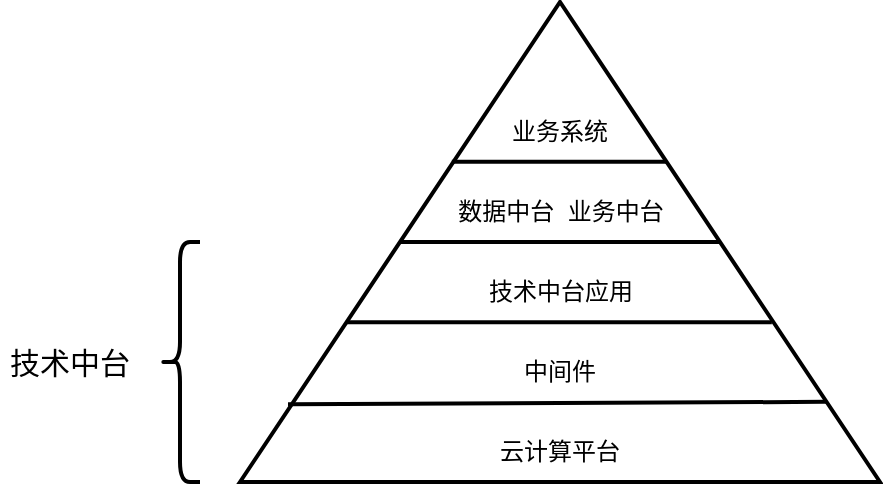 <mxfile version="13.11.0" type="github">
  <diagram id="7Whu8R5TSbu-gAP8xF7O" name="Page-1">
    <mxGraphModel dx="782" dy="657" grid="1" gridSize="10" guides="1" tooltips="1" connect="1" arrows="1" fold="1" page="1" pageScale="1" pageWidth="827" pageHeight="1169" math="0" shadow="0">
      <root>
        <mxCell id="0" />
        <mxCell id="1" parent="0" />
        <mxCell id="jz9K1NaLNDFQdl0c5jU6-1" value="" style="verticalLabelPosition=bottom;verticalAlign=top;html=1;shape=mxgraph.basic.acute_triangle;dx=0.5;strokeWidth=2;" vertex="1" parent="1">
          <mxGeometry x="200" y="80" width="320" height="240" as="geometry" />
        </mxCell>
        <mxCell id="jz9K1NaLNDFQdl0c5jU6-2" value="" style="endArrow=none;html=1;exitX=0.331;exitY=0.333;exitDx=0;exitDy=0;exitPerimeter=0;strokeWidth=2;entryX=0.666;entryY=0.333;entryDx=0;entryDy=0;entryPerimeter=0;" edge="1" parent="1" source="jz9K1NaLNDFQdl0c5jU6-1" target="jz9K1NaLNDFQdl0c5jU6-1">
          <mxGeometry width="50" height="50" relative="1" as="geometry">
            <mxPoint x="443.85" y="179.98" as="sourcePoint" />
            <mxPoint x="410" y="160" as="targetPoint" />
          </mxGeometry>
        </mxCell>
        <mxCell id="jz9K1NaLNDFQdl0c5jU6-3" value="" style="endArrow=none;html=1;strokeWidth=2;entryX=0;entryY=0;entryDx=240;entryDy=120;entryPerimeter=0;" edge="1" parent="1" target="jz9K1NaLNDFQdl0c5jU6-1">
          <mxGeometry width="50" height="50" relative="1" as="geometry">
            <mxPoint x="280" y="200" as="sourcePoint" />
            <mxPoint x="250" y="150" as="targetPoint" />
          </mxGeometry>
        </mxCell>
        <mxCell id="jz9K1NaLNDFQdl0c5jU6-4" value="" style="endArrow=none;html=1;strokeWidth=2;entryX=0.831;entryY=0.667;entryDx=0;entryDy=0;entryPerimeter=0;exitX=0.166;exitY=0.667;exitDx=0;exitDy=0;exitPerimeter=0;" edge="1" parent="1" source="jz9K1NaLNDFQdl0c5jU6-1" target="jz9K1NaLNDFQdl0c5jU6-1">
          <mxGeometry width="50" height="50" relative="1" as="geometry">
            <mxPoint x="210" y="210" as="sourcePoint" />
            <mxPoint x="260" y="160" as="targetPoint" />
          </mxGeometry>
        </mxCell>
        <mxCell id="jz9K1NaLNDFQdl0c5jU6-5" value="" style="endArrow=none;html=1;strokeWidth=2;entryX=0.916;entryY=0.833;entryDx=0;entryDy=0;entryPerimeter=0;exitX=0.075;exitY=0.838;exitDx=0;exitDy=0;exitPerimeter=0;" edge="1" parent="1" source="jz9K1NaLNDFQdl0c5jU6-1" target="jz9K1NaLNDFQdl0c5jU6-1">
          <mxGeometry width="50" height="50" relative="1" as="geometry">
            <mxPoint x="200" y="150" as="sourcePoint" />
            <mxPoint x="250" y="100" as="targetPoint" />
          </mxGeometry>
        </mxCell>
        <mxCell id="jz9K1NaLNDFQdl0c5jU6-6" value="业务系统" style="text;html=1;strokeColor=none;fillColor=none;align=center;verticalAlign=middle;whiteSpace=wrap;rounded=0;" vertex="1" parent="1">
          <mxGeometry x="325" y="130" width="70" height="30" as="geometry" />
        </mxCell>
        <mxCell id="jz9K1NaLNDFQdl0c5jU6-7" value="数据中台&amp;nbsp; 业务中台" style="text;html=1;strokeColor=none;fillColor=none;align=center;verticalAlign=middle;whiteSpace=wrap;rounded=0;" vertex="1" parent="1">
          <mxGeometry x="307.5" y="170" width="105" height="30" as="geometry" />
        </mxCell>
        <mxCell id="jz9K1NaLNDFQdl0c5jU6-8" value="技术中台应用" style="text;html=1;strokeColor=none;fillColor=none;align=center;verticalAlign=middle;whiteSpace=wrap;rounded=0;" vertex="1" parent="1">
          <mxGeometry x="307.5" y="210" width="105" height="30" as="geometry" />
        </mxCell>
        <mxCell id="jz9K1NaLNDFQdl0c5jU6-9" value="中间件" style="text;html=1;strokeColor=none;fillColor=none;align=center;verticalAlign=middle;whiteSpace=wrap;rounded=0;" vertex="1" parent="1">
          <mxGeometry x="325" y="250" width="70" height="30" as="geometry" />
        </mxCell>
        <mxCell id="jz9K1NaLNDFQdl0c5jU6-10" value="云计算平台" style="text;html=1;strokeColor=none;fillColor=none;align=center;verticalAlign=middle;whiteSpace=wrap;rounded=0;" vertex="1" parent="1">
          <mxGeometry x="325" y="290" width="70" height="30" as="geometry" />
        </mxCell>
        <mxCell id="jz9K1NaLNDFQdl0c5jU6-11" value="" style="shape=curlyBracket;whiteSpace=wrap;html=1;rounded=1;strokeWidth=2;" vertex="1" parent="1">
          <mxGeometry x="160" y="200" width="20" height="120" as="geometry" />
        </mxCell>
        <mxCell id="jz9K1NaLNDFQdl0c5jU6-12" value="技术中台" style="text;html=1;strokeColor=none;fillColor=none;align=center;verticalAlign=middle;whiteSpace=wrap;rounded=0;fontSize=15;" vertex="1" parent="1">
          <mxGeometry x="80" y="240" width="70" height="40" as="geometry" />
        </mxCell>
      </root>
    </mxGraphModel>
  </diagram>
</mxfile>
